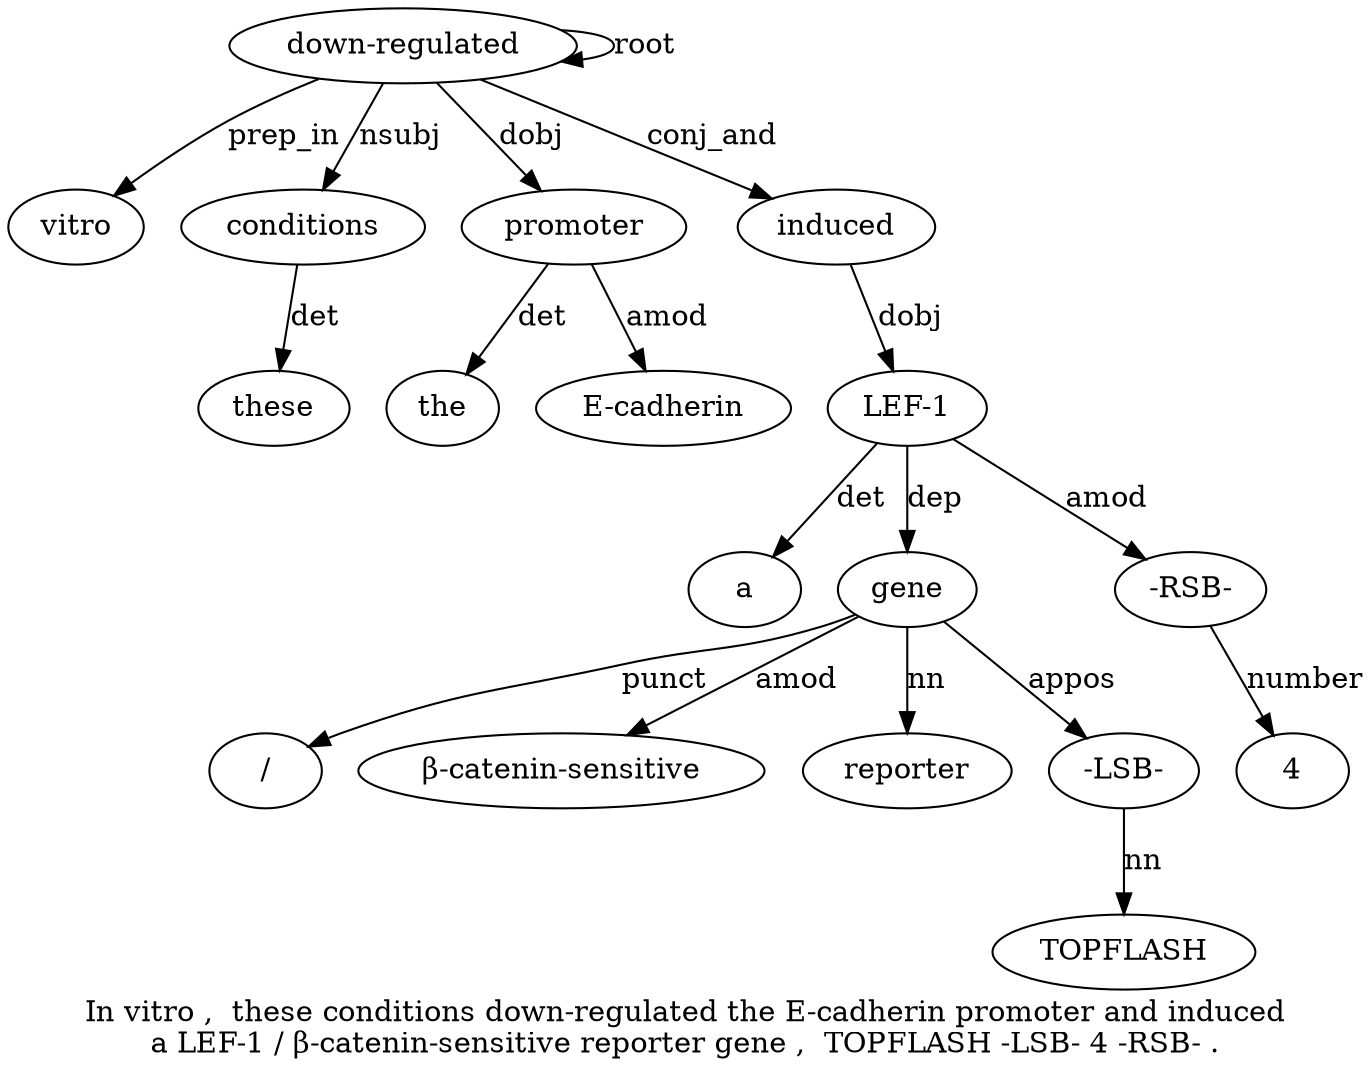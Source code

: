 digraph "In vitro ,  these conditions down-regulated the E-cadherin promoter and induced a LEF-1 / β-catenin-sensitive reporter gene ,  TOPFLASH -LSB- 4 -RSB- ." {
label="In vitro ,  these conditions down-regulated the E-cadherin promoter and induced
a LEF-1 / β-catenin-sensitive reporter gene ,  TOPFLASH -LSB- 4 -RSB- .";
"down-regulated6" [style=filled, fillcolor=white, label="down-regulated"];
vitro2 [style=filled, fillcolor=white, label=vitro];
"down-regulated6" -> vitro2  [label=prep_in];
conditions5 [style=filled, fillcolor=white, label=conditions];
these4 [style=filled, fillcolor=white, label=these];
conditions5 -> these4  [label=det];
"down-regulated6" -> conditions5  [label=nsubj];
"down-regulated6" -> "down-regulated6"  [label=root];
promoter9 [style=filled, fillcolor=white, label=promoter];
the7 [style=filled, fillcolor=white, label=the];
promoter9 -> the7  [label=det];
"E-cadherin8" [style=filled, fillcolor=white, label="E-cadherin"];
promoter9 -> "E-cadherin8"  [label=amod];
"down-regulated6" -> promoter9  [label=dobj];
induced11 [style=filled, fillcolor=white, label=induced];
"down-regulated6" -> induced11  [label=conj_and];
"LEF-13" [style=filled, fillcolor=white, label="LEF-1"];
a12 [style=filled, fillcolor=white, label=a];
"LEF-13" -> a12  [label=det];
induced11 -> "LEF-13"  [label=dobj];
gene17 [style=filled, fillcolor=white, label=gene];
"/14" [style=filled, fillcolor=white, label="/"];
gene17 -> "/14"  [label=punct];
"β-catenin-sensitive15" [style=filled, fillcolor=white, label="β-catenin-sensitive"];
gene17 -> "β-catenin-sensitive15"  [label=amod];
reporter16 [style=filled, fillcolor=white, label=reporter];
gene17 -> reporter16  [label=nn];
"LEF-13" -> gene17  [label=dep];
"-LSB-20" [style=filled, fillcolor=white, label="-LSB-"];
TOPFLASH19 [style=filled, fillcolor=white, label=TOPFLASH];
"-LSB-20" -> TOPFLASH19  [label=nn];
gene17 -> "-LSB-20"  [label=appos];
"-RSB-22" [style=filled, fillcolor=white, label="-RSB-"];
421 [style=filled, fillcolor=white, label=4];
"-RSB-22" -> 421  [label=number];
"LEF-13" -> "-RSB-22"  [label=amod];
}
